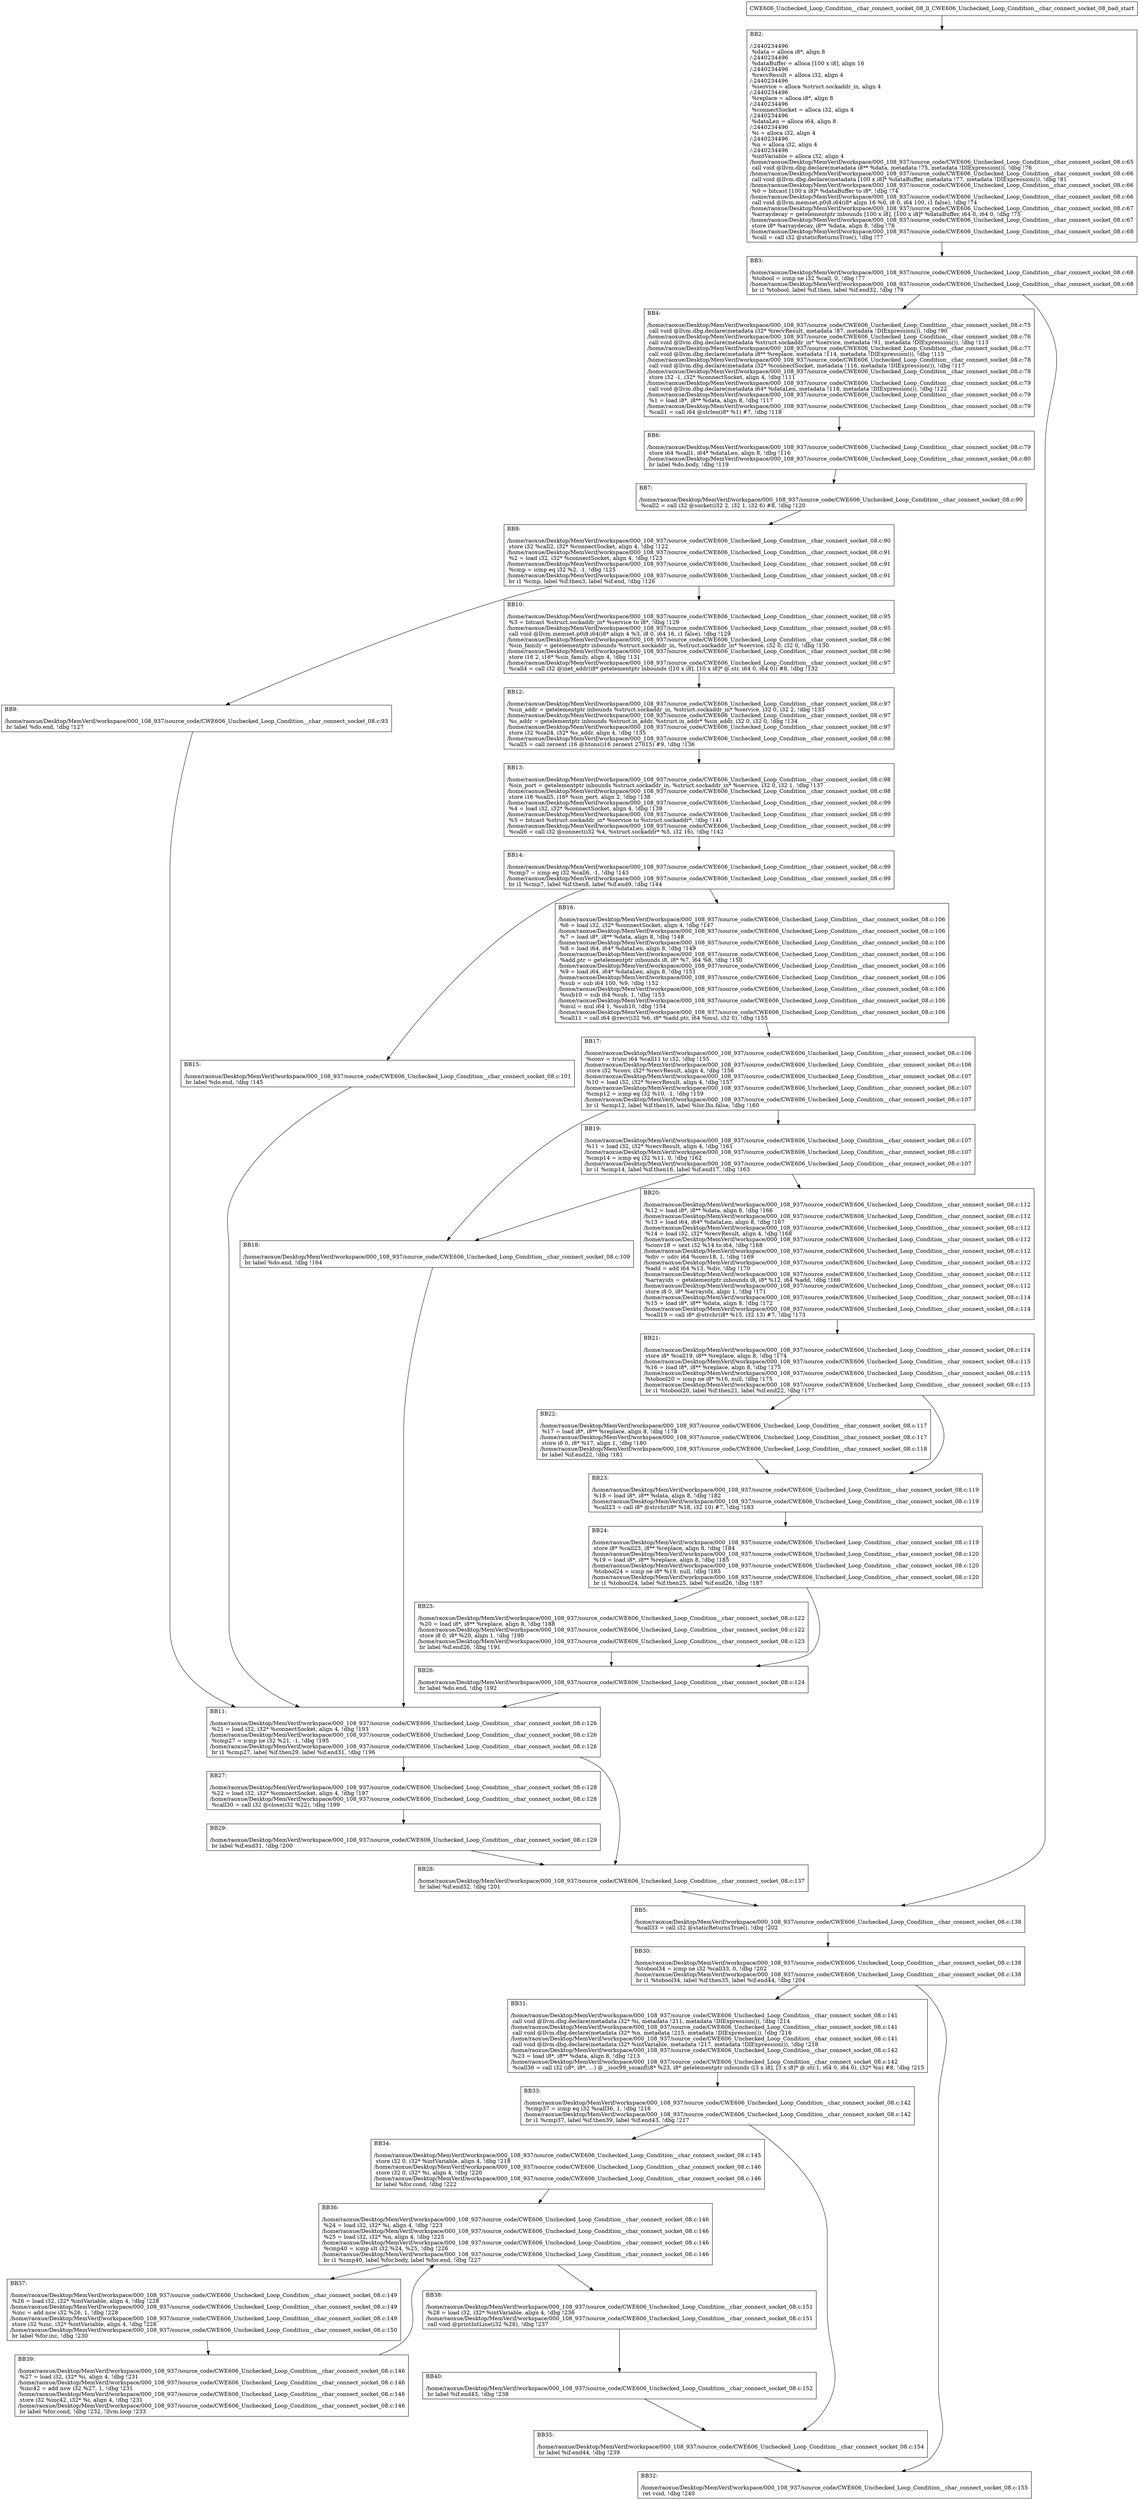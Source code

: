 digraph "CFG for'CWE606_Unchecked_Loop_Condition__char_connect_socket_08_ll_CWE606_Unchecked_Loop_Condition__char_connect_socket_08_bad' function" {
	BBCWE606_Unchecked_Loop_Condition__char_connect_socket_08_ll_CWE606_Unchecked_Loop_Condition__char_connect_socket_08_bad_start[shape=record,label="{CWE606_Unchecked_Loop_Condition__char_connect_socket_08_ll_CWE606_Unchecked_Loop_Condition__char_connect_socket_08_bad_start}"];
	BBCWE606_Unchecked_Loop_Condition__char_connect_socket_08_ll_CWE606_Unchecked_Loop_Condition__char_connect_socket_08_bad_start-> CWE606_Unchecked_Loop_Condition__char_connect_socket_08_ll_CWE606_Unchecked_Loop_Condition__char_connect_socket_08_badBB2;
	CWE606_Unchecked_Loop_Condition__char_connect_socket_08_ll_CWE606_Unchecked_Loop_Condition__char_connect_socket_08_badBB2 [shape=record, label="{BB2:\l\l/:2440234496\l
  %data = alloca i8*, align 8\l
/:2440234496\l
  %dataBuffer = alloca [100 x i8], align 16\l
/:2440234496\l
  %recvResult = alloca i32, align 4\l
/:2440234496\l
  %service = alloca %struct.sockaddr_in, align 4\l
/:2440234496\l
  %replace = alloca i8*, align 8\l
/:2440234496\l
  %connectSocket = alloca i32, align 4\l
/:2440234496\l
  %dataLen = alloca i64, align 8\l
/:2440234496\l
  %i = alloca i32, align 4\l
/:2440234496\l
  %n = alloca i32, align 4\l
/:2440234496\l
  %intVariable = alloca i32, align 4\l
/home/raoxue/Desktop/MemVerif/workspace/000_108_937/source_code/CWE606_Unchecked_Loop_Condition__char_connect_socket_08.c:65\l
  call void @llvm.dbg.declare(metadata i8** %data, metadata !75, metadata !DIExpression()), !dbg !76\l
/home/raoxue/Desktop/MemVerif/workspace/000_108_937/source_code/CWE606_Unchecked_Loop_Condition__char_connect_socket_08.c:66\l
  call void @llvm.dbg.declare(metadata [100 x i8]* %dataBuffer, metadata !77, metadata !DIExpression()), !dbg !81\l
/home/raoxue/Desktop/MemVerif/workspace/000_108_937/source_code/CWE606_Unchecked_Loop_Condition__char_connect_socket_08.c:66\l
  %0 = bitcast [100 x i8]* %dataBuffer to i8*, !dbg !74\l
/home/raoxue/Desktop/MemVerif/workspace/000_108_937/source_code/CWE606_Unchecked_Loop_Condition__char_connect_socket_08.c:66\l
  call void @llvm.memset.p0i8.i64(i8* align 16 %0, i8 0, i64 100, i1 false), !dbg !74\l
/home/raoxue/Desktop/MemVerif/workspace/000_108_937/source_code/CWE606_Unchecked_Loop_Condition__char_connect_socket_08.c:67\l
  %arraydecay = getelementptr inbounds [100 x i8], [100 x i8]* %dataBuffer, i64 0, i64 0, !dbg !75\l
/home/raoxue/Desktop/MemVerif/workspace/000_108_937/source_code/CWE606_Unchecked_Loop_Condition__char_connect_socket_08.c:67\l
  store i8* %arraydecay, i8** %data, align 8, !dbg !76\l
/home/raoxue/Desktop/MemVerif/workspace/000_108_937/source_code/CWE606_Unchecked_Loop_Condition__char_connect_socket_08.c:68\l
  %call = call i32 @staticReturnsTrue(), !dbg !77\l
}"];
	CWE606_Unchecked_Loop_Condition__char_connect_socket_08_ll_CWE606_Unchecked_Loop_Condition__char_connect_socket_08_badBB2-> CWE606_Unchecked_Loop_Condition__char_connect_socket_08_ll_CWE606_Unchecked_Loop_Condition__char_connect_socket_08_badBB3;
	CWE606_Unchecked_Loop_Condition__char_connect_socket_08_ll_CWE606_Unchecked_Loop_Condition__char_connect_socket_08_badBB3 [shape=record, label="{BB3:\l\l/home/raoxue/Desktop/MemVerif/workspace/000_108_937/source_code/CWE606_Unchecked_Loop_Condition__char_connect_socket_08.c:68\l
  %tobool = icmp ne i32 %call, 0, !dbg !77\l
/home/raoxue/Desktop/MemVerif/workspace/000_108_937/source_code/CWE606_Unchecked_Loop_Condition__char_connect_socket_08.c:68\l
  br i1 %tobool, label %if.then, label %if.end32, !dbg !79\l
}"];
	CWE606_Unchecked_Loop_Condition__char_connect_socket_08_ll_CWE606_Unchecked_Loop_Condition__char_connect_socket_08_badBB3-> CWE606_Unchecked_Loop_Condition__char_connect_socket_08_ll_CWE606_Unchecked_Loop_Condition__char_connect_socket_08_badBB4;
	CWE606_Unchecked_Loop_Condition__char_connect_socket_08_ll_CWE606_Unchecked_Loop_Condition__char_connect_socket_08_badBB3-> CWE606_Unchecked_Loop_Condition__char_connect_socket_08_ll_CWE606_Unchecked_Loop_Condition__char_connect_socket_08_badBB5;
	CWE606_Unchecked_Loop_Condition__char_connect_socket_08_ll_CWE606_Unchecked_Loop_Condition__char_connect_socket_08_badBB4 [shape=record, label="{BB4:\l\l/home/raoxue/Desktop/MemVerif/workspace/000_108_937/source_code/CWE606_Unchecked_Loop_Condition__char_connect_socket_08.c:75\l
  call void @llvm.dbg.declare(metadata i32* %recvResult, metadata !87, metadata !DIExpression()), !dbg !90\l
/home/raoxue/Desktop/MemVerif/workspace/000_108_937/source_code/CWE606_Unchecked_Loop_Condition__char_connect_socket_08.c:76\l
  call void @llvm.dbg.declare(metadata %struct.sockaddr_in* %service, metadata !91, metadata !DIExpression()), !dbg !113\l
/home/raoxue/Desktop/MemVerif/workspace/000_108_937/source_code/CWE606_Unchecked_Loop_Condition__char_connect_socket_08.c:77\l
  call void @llvm.dbg.declare(metadata i8** %replace, metadata !114, metadata !DIExpression()), !dbg !115\l
/home/raoxue/Desktop/MemVerif/workspace/000_108_937/source_code/CWE606_Unchecked_Loop_Condition__char_connect_socket_08.c:78\l
  call void @llvm.dbg.declare(metadata i32* %connectSocket, metadata !116, metadata !DIExpression()), !dbg !117\l
/home/raoxue/Desktop/MemVerif/workspace/000_108_937/source_code/CWE606_Unchecked_Loop_Condition__char_connect_socket_08.c:78\l
  store i32 -1, i32* %connectSocket, align 4, !dbg !111\l
/home/raoxue/Desktop/MemVerif/workspace/000_108_937/source_code/CWE606_Unchecked_Loop_Condition__char_connect_socket_08.c:79\l
  call void @llvm.dbg.declare(metadata i64* %dataLen, metadata !118, metadata !DIExpression()), !dbg !122\l
/home/raoxue/Desktop/MemVerif/workspace/000_108_937/source_code/CWE606_Unchecked_Loop_Condition__char_connect_socket_08.c:79\l
  %1 = load i8*, i8** %data, align 8, !dbg !117\l
/home/raoxue/Desktop/MemVerif/workspace/000_108_937/source_code/CWE606_Unchecked_Loop_Condition__char_connect_socket_08.c:79\l
  %call1 = call i64 @strlen(i8* %1) #7, !dbg !118\l
}"];
	CWE606_Unchecked_Loop_Condition__char_connect_socket_08_ll_CWE606_Unchecked_Loop_Condition__char_connect_socket_08_badBB4-> CWE606_Unchecked_Loop_Condition__char_connect_socket_08_ll_CWE606_Unchecked_Loop_Condition__char_connect_socket_08_badBB6;
	CWE606_Unchecked_Loop_Condition__char_connect_socket_08_ll_CWE606_Unchecked_Loop_Condition__char_connect_socket_08_badBB6 [shape=record, label="{BB6:\l\l/home/raoxue/Desktop/MemVerif/workspace/000_108_937/source_code/CWE606_Unchecked_Loop_Condition__char_connect_socket_08.c:79\l
  store i64 %call1, i64* %dataLen, align 8, !dbg !116\l
/home/raoxue/Desktop/MemVerif/workspace/000_108_937/source_code/CWE606_Unchecked_Loop_Condition__char_connect_socket_08.c:80\l
  br label %do.body, !dbg !119\l
}"];
	CWE606_Unchecked_Loop_Condition__char_connect_socket_08_ll_CWE606_Unchecked_Loop_Condition__char_connect_socket_08_badBB6-> CWE606_Unchecked_Loop_Condition__char_connect_socket_08_ll_CWE606_Unchecked_Loop_Condition__char_connect_socket_08_badBB7;
	CWE606_Unchecked_Loop_Condition__char_connect_socket_08_ll_CWE606_Unchecked_Loop_Condition__char_connect_socket_08_badBB7 [shape=record, label="{BB7:\l\l/home/raoxue/Desktop/MemVerif/workspace/000_108_937/source_code/CWE606_Unchecked_Loop_Condition__char_connect_socket_08.c:90\l
  %call2 = call i32 @socket(i32 2, i32 1, i32 6) #8, !dbg !120\l
}"];
	CWE606_Unchecked_Loop_Condition__char_connect_socket_08_ll_CWE606_Unchecked_Loop_Condition__char_connect_socket_08_badBB7-> CWE606_Unchecked_Loop_Condition__char_connect_socket_08_ll_CWE606_Unchecked_Loop_Condition__char_connect_socket_08_badBB8;
	CWE606_Unchecked_Loop_Condition__char_connect_socket_08_ll_CWE606_Unchecked_Loop_Condition__char_connect_socket_08_badBB8 [shape=record, label="{BB8:\l\l/home/raoxue/Desktop/MemVerif/workspace/000_108_937/source_code/CWE606_Unchecked_Loop_Condition__char_connect_socket_08.c:90\l
  store i32 %call2, i32* %connectSocket, align 4, !dbg !122\l
/home/raoxue/Desktop/MemVerif/workspace/000_108_937/source_code/CWE606_Unchecked_Loop_Condition__char_connect_socket_08.c:91\l
  %2 = load i32, i32* %connectSocket, align 4, !dbg !123\l
/home/raoxue/Desktop/MemVerif/workspace/000_108_937/source_code/CWE606_Unchecked_Loop_Condition__char_connect_socket_08.c:91\l
  %cmp = icmp eq i32 %2, -1, !dbg !125\l
/home/raoxue/Desktop/MemVerif/workspace/000_108_937/source_code/CWE606_Unchecked_Loop_Condition__char_connect_socket_08.c:91\l
  br i1 %cmp, label %if.then3, label %if.end, !dbg !126\l
}"];
	CWE606_Unchecked_Loop_Condition__char_connect_socket_08_ll_CWE606_Unchecked_Loop_Condition__char_connect_socket_08_badBB8-> CWE606_Unchecked_Loop_Condition__char_connect_socket_08_ll_CWE606_Unchecked_Loop_Condition__char_connect_socket_08_badBB9;
	CWE606_Unchecked_Loop_Condition__char_connect_socket_08_ll_CWE606_Unchecked_Loop_Condition__char_connect_socket_08_badBB8-> CWE606_Unchecked_Loop_Condition__char_connect_socket_08_ll_CWE606_Unchecked_Loop_Condition__char_connect_socket_08_badBB10;
	CWE606_Unchecked_Loop_Condition__char_connect_socket_08_ll_CWE606_Unchecked_Loop_Condition__char_connect_socket_08_badBB9 [shape=record, label="{BB9:\l\l/home/raoxue/Desktop/MemVerif/workspace/000_108_937/source_code/CWE606_Unchecked_Loop_Condition__char_connect_socket_08.c:93\l
  br label %do.end, !dbg !127\l
}"];
	CWE606_Unchecked_Loop_Condition__char_connect_socket_08_ll_CWE606_Unchecked_Loop_Condition__char_connect_socket_08_badBB9-> CWE606_Unchecked_Loop_Condition__char_connect_socket_08_ll_CWE606_Unchecked_Loop_Condition__char_connect_socket_08_badBB11;
	CWE606_Unchecked_Loop_Condition__char_connect_socket_08_ll_CWE606_Unchecked_Loop_Condition__char_connect_socket_08_badBB10 [shape=record, label="{BB10:\l\l/home/raoxue/Desktop/MemVerif/workspace/000_108_937/source_code/CWE606_Unchecked_Loop_Condition__char_connect_socket_08.c:95\l
  %3 = bitcast %struct.sockaddr_in* %service to i8*, !dbg !129\l
/home/raoxue/Desktop/MemVerif/workspace/000_108_937/source_code/CWE606_Unchecked_Loop_Condition__char_connect_socket_08.c:95\l
  call void @llvm.memset.p0i8.i64(i8* align 4 %3, i8 0, i64 16, i1 false), !dbg !129\l
/home/raoxue/Desktop/MemVerif/workspace/000_108_937/source_code/CWE606_Unchecked_Loop_Condition__char_connect_socket_08.c:96\l
  %sin_family = getelementptr inbounds %struct.sockaddr_in, %struct.sockaddr_in* %service, i32 0, i32 0, !dbg !130\l
/home/raoxue/Desktop/MemVerif/workspace/000_108_937/source_code/CWE606_Unchecked_Loop_Condition__char_connect_socket_08.c:96\l
  store i16 2, i16* %sin_family, align 4, !dbg !131\l
/home/raoxue/Desktop/MemVerif/workspace/000_108_937/source_code/CWE606_Unchecked_Loop_Condition__char_connect_socket_08.c:97\l
  %call4 = call i32 @inet_addr(i8* getelementptr inbounds ([10 x i8], [10 x i8]* @.str, i64 0, i64 0)) #8, !dbg !132\l
}"];
	CWE606_Unchecked_Loop_Condition__char_connect_socket_08_ll_CWE606_Unchecked_Loop_Condition__char_connect_socket_08_badBB10-> CWE606_Unchecked_Loop_Condition__char_connect_socket_08_ll_CWE606_Unchecked_Loop_Condition__char_connect_socket_08_badBB12;
	CWE606_Unchecked_Loop_Condition__char_connect_socket_08_ll_CWE606_Unchecked_Loop_Condition__char_connect_socket_08_badBB12 [shape=record, label="{BB12:\l\l/home/raoxue/Desktop/MemVerif/workspace/000_108_937/source_code/CWE606_Unchecked_Loop_Condition__char_connect_socket_08.c:97\l
  %sin_addr = getelementptr inbounds %struct.sockaddr_in, %struct.sockaddr_in* %service, i32 0, i32 2, !dbg !133\l
/home/raoxue/Desktop/MemVerif/workspace/000_108_937/source_code/CWE606_Unchecked_Loop_Condition__char_connect_socket_08.c:97\l
  %s_addr = getelementptr inbounds %struct.in_addr, %struct.in_addr* %sin_addr, i32 0, i32 0, !dbg !134\l
/home/raoxue/Desktop/MemVerif/workspace/000_108_937/source_code/CWE606_Unchecked_Loop_Condition__char_connect_socket_08.c:97\l
  store i32 %call4, i32* %s_addr, align 4, !dbg !135\l
/home/raoxue/Desktop/MemVerif/workspace/000_108_937/source_code/CWE606_Unchecked_Loop_Condition__char_connect_socket_08.c:98\l
  %call5 = call zeroext i16 @htons(i16 zeroext 27015) #9, !dbg !136\l
}"];
	CWE606_Unchecked_Loop_Condition__char_connect_socket_08_ll_CWE606_Unchecked_Loop_Condition__char_connect_socket_08_badBB12-> CWE606_Unchecked_Loop_Condition__char_connect_socket_08_ll_CWE606_Unchecked_Loop_Condition__char_connect_socket_08_badBB13;
	CWE606_Unchecked_Loop_Condition__char_connect_socket_08_ll_CWE606_Unchecked_Loop_Condition__char_connect_socket_08_badBB13 [shape=record, label="{BB13:\l\l/home/raoxue/Desktop/MemVerif/workspace/000_108_937/source_code/CWE606_Unchecked_Loop_Condition__char_connect_socket_08.c:98\l
  %sin_port = getelementptr inbounds %struct.sockaddr_in, %struct.sockaddr_in* %service, i32 0, i32 1, !dbg !137\l
/home/raoxue/Desktop/MemVerif/workspace/000_108_937/source_code/CWE606_Unchecked_Loop_Condition__char_connect_socket_08.c:98\l
  store i16 %call5, i16* %sin_port, align 2, !dbg !138\l
/home/raoxue/Desktop/MemVerif/workspace/000_108_937/source_code/CWE606_Unchecked_Loop_Condition__char_connect_socket_08.c:99\l
  %4 = load i32, i32* %connectSocket, align 4, !dbg !139\l
/home/raoxue/Desktop/MemVerif/workspace/000_108_937/source_code/CWE606_Unchecked_Loop_Condition__char_connect_socket_08.c:99\l
  %5 = bitcast %struct.sockaddr_in* %service to %struct.sockaddr*, !dbg !141\l
/home/raoxue/Desktop/MemVerif/workspace/000_108_937/source_code/CWE606_Unchecked_Loop_Condition__char_connect_socket_08.c:99\l
  %call6 = call i32 @connect(i32 %4, %struct.sockaddr* %5, i32 16), !dbg !142\l
}"];
	CWE606_Unchecked_Loop_Condition__char_connect_socket_08_ll_CWE606_Unchecked_Loop_Condition__char_connect_socket_08_badBB13-> CWE606_Unchecked_Loop_Condition__char_connect_socket_08_ll_CWE606_Unchecked_Loop_Condition__char_connect_socket_08_badBB14;
	CWE606_Unchecked_Loop_Condition__char_connect_socket_08_ll_CWE606_Unchecked_Loop_Condition__char_connect_socket_08_badBB14 [shape=record, label="{BB14:\l\l/home/raoxue/Desktop/MemVerif/workspace/000_108_937/source_code/CWE606_Unchecked_Loop_Condition__char_connect_socket_08.c:99\l
  %cmp7 = icmp eq i32 %call6, -1, !dbg !143\l
/home/raoxue/Desktop/MemVerif/workspace/000_108_937/source_code/CWE606_Unchecked_Loop_Condition__char_connect_socket_08.c:99\l
  br i1 %cmp7, label %if.then8, label %if.end9, !dbg !144\l
}"];
	CWE606_Unchecked_Loop_Condition__char_connect_socket_08_ll_CWE606_Unchecked_Loop_Condition__char_connect_socket_08_badBB14-> CWE606_Unchecked_Loop_Condition__char_connect_socket_08_ll_CWE606_Unchecked_Loop_Condition__char_connect_socket_08_badBB15;
	CWE606_Unchecked_Loop_Condition__char_connect_socket_08_ll_CWE606_Unchecked_Loop_Condition__char_connect_socket_08_badBB14-> CWE606_Unchecked_Loop_Condition__char_connect_socket_08_ll_CWE606_Unchecked_Loop_Condition__char_connect_socket_08_badBB16;
	CWE606_Unchecked_Loop_Condition__char_connect_socket_08_ll_CWE606_Unchecked_Loop_Condition__char_connect_socket_08_badBB15 [shape=record, label="{BB15:\l\l/home/raoxue/Desktop/MemVerif/workspace/000_108_937/source_code/CWE606_Unchecked_Loop_Condition__char_connect_socket_08.c:101\l
  br label %do.end, !dbg !145\l
}"];
	CWE606_Unchecked_Loop_Condition__char_connect_socket_08_ll_CWE606_Unchecked_Loop_Condition__char_connect_socket_08_badBB15-> CWE606_Unchecked_Loop_Condition__char_connect_socket_08_ll_CWE606_Unchecked_Loop_Condition__char_connect_socket_08_badBB11;
	CWE606_Unchecked_Loop_Condition__char_connect_socket_08_ll_CWE606_Unchecked_Loop_Condition__char_connect_socket_08_badBB16 [shape=record, label="{BB16:\l\l/home/raoxue/Desktop/MemVerif/workspace/000_108_937/source_code/CWE606_Unchecked_Loop_Condition__char_connect_socket_08.c:106\l
  %6 = load i32, i32* %connectSocket, align 4, !dbg !147\l
/home/raoxue/Desktop/MemVerif/workspace/000_108_937/source_code/CWE606_Unchecked_Loop_Condition__char_connect_socket_08.c:106\l
  %7 = load i8*, i8** %data, align 8, !dbg !148\l
/home/raoxue/Desktop/MemVerif/workspace/000_108_937/source_code/CWE606_Unchecked_Loop_Condition__char_connect_socket_08.c:106\l
  %8 = load i64, i64* %dataLen, align 8, !dbg !149\l
/home/raoxue/Desktop/MemVerif/workspace/000_108_937/source_code/CWE606_Unchecked_Loop_Condition__char_connect_socket_08.c:106\l
  %add.ptr = getelementptr inbounds i8, i8* %7, i64 %8, !dbg !150\l
/home/raoxue/Desktop/MemVerif/workspace/000_108_937/source_code/CWE606_Unchecked_Loop_Condition__char_connect_socket_08.c:106\l
  %9 = load i64, i64* %dataLen, align 8, !dbg !151\l
/home/raoxue/Desktop/MemVerif/workspace/000_108_937/source_code/CWE606_Unchecked_Loop_Condition__char_connect_socket_08.c:106\l
  %sub = sub i64 100, %9, !dbg !152\l
/home/raoxue/Desktop/MemVerif/workspace/000_108_937/source_code/CWE606_Unchecked_Loop_Condition__char_connect_socket_08.c:106\l
  %sub10 = sub i64 %sub, 1, !dbg !153\l
/home/raoxue/Desktop/MemVerif/workspace/000_108_937/source_code/CWE606_Unchecked_Loop_Condition__char_connect_socket_08.c:106\l
  %mul = mul i64 1, %sub10, !dbg !154\l
/home/raoxue/Desktop/MemVerif/workspace/000_108_937/source_code/CWE606_Unchecked_Loop_Condition__char_connect_socket_08.c:106\l
  %call11 = call i64 @recv(i32 %6, i8* %add.ptr, i64 %mul, i32 0), !dbg !155\l
}"];
	CWE606_Unchecked_Loop_Condition__char_connect_socket_08_ll_CWE606_Unchecked_Loop_Condition__char_connect_socket_08_badBB16-> CWE606_Unchecked_Loop_Condition__char_connect_socket_08_ll_CWE606_Unchecked_Loop_Condition__char_connect_socket_08_badBB17;
	CWE606_Unchecked_Loop_Condition__char_connect_socket_08_ll_CWE606_Unchecked_Loop_Condition__char_connect_socket_08_badBB17 [shape=record, label="{BB17:\l\l/home/raoxue/Desktop/MemVerif/workspace/000_108_937/source_code/CWE606_Unchecked_Loop_Condition__char_connect_socket_08.c:106\l
  %conv = trunc i64 %call11 to i32, !dbg !155\l
/home/raoxue/Desktop/MemVerif/workspace/000_108_937/source_code/CWE606_Unchecked_Loop_Condition__char_connect_socket_08.c:106\l
  store i32 %conv, i32* %recvResult, align 4, !dbg !156\l
/home/raoxue/Desktop/MemVerif/workspace/000_108_937/source_code/CWE606_Unchecked_Loop_Condition__char_connect_socket_08.c:107\l
  %10 = load i32, i32* %recvResult, align 4, !dbg !157\l
/home/raoxue/Desktop/MemVerif/workspace/000_108_937/source_code/CWE606_Unchecked_Loop_Condition__char_connect_socket_08.c:107\l
  %cmp12 = icmp eq i32 %10, -1, !dbg !159\l
/home/raoxue/Desktop/MemVerif/workspace/000_108_937/source_code/CWE606_Unchecked_Loop_Condition__char_connect_socket_08.c:107\l
  br i1 %cmp12, label %if.then16, label %lor.lhs.false, !dbg !160\l
}"];
	CWE606_Unchecked_Loop_Condition__char_connect_socket_08_ll_CWE606_Unchecked_Loop_Condition__char_connect_socket_08_badBB17-> CWE606_Unchecked_Loop_Condition__char_connect_socket_08_ll_CWE606_Unchecked_Loop_Condition__char_connect_socket_08_badBB18;
	CWE606_Unchecked_Loop_Condition__char_connect_socket_08_ll_CWE606_Unchecked_Loop_Condition__char_connect_socket_08_badBB17-> CWE606_Unchecked_Loop_Condition__char_connect_socket_08_ll_CWE606_Unchecked_Loop_Condition__char_connect_socket_08_badBB19;
	CWE606_Unchecked_Loop_Condition__char_connect_socket_08_ll_CWE606_Unchecked_Loop_Condition__char_connect_socket_08_badBB19 [shape=record, label="{BB19:\l\l/home/raoxue/Desktop/MemVerif/workspace/000_108_937/source_code/CWE606_Unchecked_Loop_Condition__char_connect_socket_08.c:107\l
  %11 = load i32, i32* %recvResult, align 4, !dbg !161\l
/home/raoxue/Desktop/MemVerif/workspace/000_108_937/source_code/CWE606_Unchecked_Loop_Condition__char_connect_socket_08.c:107\l
  %cmp14 = icmp eq i32 %11, 0, !dbg !162\l
/home/raoxue/Desktop/MemVerif/workspace/000_108_937/source_code/CWE606_Unchecked_Loop_Condition__char_connect_socket_08.c:107\l
  br i1 %cmp14, label %if.then16, label %if.end17, !dbg !163\l
}"];
	CWE606_Unchecked_Loop_Condition__char_connect_socket_08_ll_CWE606_Unchecked_Loop_Condition__char_connect_socket_08_badBB19-> CWE606_Unchecked_Loop_Condition__char_connect_socket_08_ll_CWE606_Unchecked_Loop_Condition__char_connect_socket_08_badBB18;
	CWE606_Unchecked_Loop_Condition__char_connect_socket_08_ll_CWE606_Unchecked_Loop_Condition__char_connect_socket_08_badBB19-> CWE606_Unchecked_Loop_Condition__char_connect_socket_08_ll_CWE606_Unchecked_Loop_Condition__char_connect_socket_08_badBB20;
	CWE606_Unchecked_Loop_Condition__char_connect_socket_08_ll_CWE606_Unchecked_Loop_Condition__char_connect_socket_08_badBB18 [shape=record, label="{BB18:\l\l/home/raoxue/Desktop/MemVerif/workspace/000_108_937/source_code/CWE606_Unchecked_Loop_Condition__char_connect_socket_08.c:109\l
  br label %do.end, !dbg !164\l
}"];
	CWE606_Unchecked_Loop_Condition__char_connect_socket_08_ll_CWE606_Unchecked_Loop_Condition__char_connect_socket_08_badBB18-> CWE606_Unchecked_Loop_Condition__char_connect_socket_08_ll_CWE606_Unchecked_Loop_Condition__char_connect_socket_08_badBB11;
	CWE606_Unchecked_Loop_Condition__char_connect_socket_08_ll_CWE606_Unchecked_Loop_Condition__char_connect_socket_08_badBB20 [shape=record, label="{BB20:\l\l/home/raoxue/Desktop/MemVerif/workspace/000_108_937/source_code/CWE606_Unchecked_Loop_Condition__char_connect_socket_08.c:112\l
  %12 = load i8*, i8** %data, align 8, !dbg !166\l
/home/raoxue/Desktop/MemVerif/workspace/000_108_937/source_code/CWE606_Unchecked_Loop_Condition__char_connect_socket_08.c:112\l
  %13 = load i64, i64* %dataLen, align 8, !dbg !167\l
/home/raoxue/Desktop/MemVerif/workspace/000_108_937/source_code/CWE606_Unchecked_Loop_Condition__char_connect_socket_08.c:112\l
  %14 = load i32, i32* %recvResult, align 4, !dbg !168\l
/home/raoxue/Desktop/MemVerif/workspace/000_108_937/source_code/CWE606_Unchecked_Loop_Condition__char_connect_socket_08.c:112\l
  %conv18 = sext i32 %14 to i64, !dbg !168\l
/home/raoxue/Desktop/MemVerif/workspace/000_108_937/source_code/CWE606_Unchecked_Loop_Condition__char_connect_socket_08.c:112\l
  %div = udiv i64 %conv18, 1, !dbg !169\l
/home/raoxue/Desktop/MemVerif/workspace/000_108_937/source_code/CWE606_Unchecked_Loop_Condition__char_connect_socket_08.c:112\l
  %add = add i64 %13, %div, !dbg !170\l
/home/raoxue/Desktop/MemVerif/workspace/000_108_937/source_code/CWE606_Unchecked_Loop_Condition__char_connect_socket_08.c:112\l
  %arrayidx = getelementptr inbounds i8, i8* %12, i64 %add, !dbg !166\l
/home/raoxue/Desktop/MemVerif/workspace/000_108_937/source_code/CWE606_Unchecked_Loop_Condition__char_connect_socket_08.c:112\l
  store i8 0, i8* %arrayidx, align 1, !dbg !171\l
/home/raoxue/Desktop/MemVerif/workspace/000_108_937/source_code/CWE606_Unchecked_Loop_Condition__char_connect_socket_08.c:114\l
  %15 = load i8*, i8** %data, align 8, !dbg !172\l
/home/raoxue/Desktop/MemVerif/workspace/000_108_937/source_code/CWE606_Unchecked_Loop_Condition__char_connect_socket_08.c:114\l
  %call19 = call i8* @strchr(i8* %15, i32 13) #7, !dbg !173\l
}"];
	CWE606_Unchecked_Loop_Condition__char_connect_socket_08_ll_CWE606_Unchecked_Loop_Condition__char_connect_socket_08_badBB20-> CWE606_Unchecked_Loop_Condition__char_connect_socket_08_ll_CWE606_Unchecked_Loop_Condition__char_connect_socket_08_badBB21;
	CWE606_Unchecked_Loop_Condition__char_connect_socket_08_ll_CWE606_Unchecked_Loop_Condition__char_connect_socket_08_badBB21 [shape=record, label="{BB21:\l\l/home/raoxue/Desktop/MemVerif/workspace/000_108_937/source_code/CWE606_Unchecked_Loop_Condition__char_connect_socket_08.c:114\l
  store i8* %call19, i8** %replace, align 8, !dbg !174\l
/home/raoxue/Desktop/MemVerif/workspace/000_108_937/source_code/CWE606_Unchecked_Loop_Condition__char_connect_socket_08.c:115\l
  %16 = load i8*, i8** %replace, align 8, !dbg !175\l
/home/raoxue/Desktop/MemVerif/workspace/000_108_937/source_code/CWE606_Unchecked_Loop_Condition__char_connect_socket_08.c:115\l
  %tobool20 = icmp ne i8* %16, null, !dbg !175\l
/home/raoxue/Desktop/MemVerif/workspace/000_108_937/source_code/CWE606_Unchecked_Loop_Condition__char_connect_socket_08.c:115\l
  br i1 %tobool20, label %if.then21, label %if.end22, !dbg !177\l
}"];
	CWE606_Unchecked_Loop_Condition__char_connect_socket_08_ll_CWE606_Unchecked_Loop_Condition__char_connect_socket_08_badBB21-> CWE606_Unchecked_Loop_Condition__char_connect_socket_08_ll_CWE606_Unchecked_Loop_Condition__char_connect_socket_08_badBB22;
	CWE606_Unchecked_Loop_Condition__char_connect_socket_08_ll_CWE606_Unchecked_Loop_Condition__char_connect_socket_08_badBB21-> CWE606_Unchecked_Loop_Condition__char_connect_socket_08_ll_CWE606_Unchecked_Loop_Condition__char_connect_socket_08_badBB23;
	CWE606_Unchecked_Loop_Condition__char_connect_socket_08_ll_CWE606_Unchecked_Loop_Condition__char_connect_socket_08_badBB22 [shape=record, label="{BB22:\l\l/home/raoxue/Desktop/MemVerif/workspace/000_108_937/source_code/CWE606_Unchecked_Loop_Condition__char_connect_socket_08.c:117\l
  %17 = load i8*, i8** %replace, align 8, !dbg !178\l
/home/raoxue/Desktop/MemVerif/workspace/000_108_937/source_code/CWE606_Unchecked_Loop_Condition__char_connect_socket_08.c:117\l
  store i8 0, i8* %17, align 1, !dbg !180\l
/home/raoxue/Desktop/MemVerif/workspace/000_108_937/source_code/CWE606_Unchecked_Loop_Condition__char_connect_socket_08.c:118\l
  br label %if.end22, !dbg !181\l
}"];
	CWE606_Unchecked_Loop_Condition__char_connect_socket_08_ll_CWE606_Unchecked_Loop_Condition__char_connect_socket_08_badBB22-> CWE606_Unchecked_Loop_Condition__char_connect_socket_08_ll_CWE606_Unchecked_Loop_Condition__char_connect_socket_08_badBB23;
	CWE606_Unchecked_Loop_Condition__char_connect_socket_08_ll_CWE606_Unchecked_Loop_Condition__char_connect_socket_08_badBB23 [shape=record, label="{BB23:\l\l/home/raoxue/Desktop/MemVerif/workspace/000_108_937/source_code/CWE606_Unchecked_Loop_Condition__char_connect_socket_08.c:119\l
  %18 = load i8*, i8** %data, align 8, !dbg !182\l
/home/raoxue/Desktop/MemVerif/workspace/000_108_937/source_code/CWE606_Unchecked_Loop_Condition__char_connect_socket_08.c:119\l
  %call23 = call i8* @strchr(i8* %18, i32 10) #7, !dbg !183\l
}"];
	CWE606_Unchecked_Loop_Condition__char_connect_socket_08_ll_CWE606_Unchecked_Loop_Condition__char_connect_socket_08_badBB23-> CWE606_Unchecked_Loop_Condition__char_connect_socket_08_ll_CWE606_Unchecked_Loop_Condition__char_connect_socket_08_badBB24;
	CWE606_Unchecked_Loop_Condition__char_connect_socket_08_ll_CWE606_Unchecked_Loop_Condition__char_connect_socket_08_badBB24 [shape=record, label="{BB24:\l\l/home/raoxue/Desktop/MemVerif/workspace/000_108_937/source_code/CWE606_Unchecked_Loop_Condition__char_connect_socket_08.c:119\l
  store i8* %call23, i8** %replace, align 8, !dbg !184\l
/home/raoxue/Desktop/MemVerif/workspace/000_108_937/source_code/CWE606_Unchecked_Loop_Condition__char_connect_socket_08.c:120\l
  %19 = load i8*, i8** %replace, align 8, !dbg !185\l
/home/raoxue/Desktop/MemVerif/workspace/000_108_937/source_code/CWE606_Unchecked_Loop_Condition__char_connect_socket_08.c:120\l
  %tobool24 = icmp ne i8* %19, null, !dbg !185\l
/home/raoxue/Desktop/MemVerif/workspace/000_108_937/source_code/CWE606_Unchecked_Loop_Condition__char_connect_socket_08.c:120\l
  br i1 %tobool24, label %if.then25, label %if.end26, !dbg !187\l
}"];
	CWE606_Unchecked_Loop_Condition__char_connect_socket_08_ll_CWE606_Unchecked_Loop_Condition__char_connect_socket_08_badBB24-> CWE606_Unchecked_Loop_Condition__char_connect_socket_08_ll_CWE606_Unchecked_Loop_Condition__char_connect_socket_08_badBB25;
	CWE606_Unchecked_Loop_Condition__char_connect_socket_08_ll_CWE606_Unchecked_Loop_Condition__char_connect_socket_08_badBB24-> CWE606_Unchecked_Loop_Condition__char_connect_socket_08_ll_CWE606_Unchecked_Loop_Condition__char_connect_socket_08_badBB26;
	CWE606_Unchecked_Loop_Condition__char_connect_socket_08_ll_CWE606_Unchecked_Loop_Condition__char_connect_socket_08_badBB25 [shape=record, label="{BB25:\l\l/home/raoxue/Desktop/MemVerif/workspace/000_108_937/source_code/CWE606_Unchecked_Loop_Condition__char_connect_socket_08.c:122\l
  %20 = load i8*, i8** %replace, align 8, !dbg !188\l
/home/raoxue/Desktop/MemVerif/workspace/000_108_937/source_code/CWE606_Unchecked_Loop_Condition__char_connect_socket_08.c:122\l
  store i8 0, i8* %20, align 1, !dbg !190\l
/home/raoxue/Desktop/MemVerif/workspace/000_108_937/source_code/CWE606_Unchecked_Loop_Condition__char_connect_socket_08.c:123\l
  br label %if.end26, !dbg !191\l
}"];
	CWE606_Unchecked_Loop_Condition__char_connect_socket_08_ll_CWE606_Unchecked_Loop_Condition__char_connect_socket_08_badBB25-> CWE606_Unchecked_Loop_Condition__char_connect_socket_08_ll_CWE606_Unchecked_Loop_Condition__char_connect_socket_08_badBB26;
	CWE606_Unchecked_Loop_Condition__char_connect_socket_08_ll_CWE606_Unchecked_Loop_Condition__char_connect_socket_08_badBB26 [shape=record, label="{BB26:\l\l/home/raoxue/Desktop/MemVerif/workspace/000_108_937/source_code/CWE606_Unchecked_Loop_Condition__char_connect_socket_08.c:124\l
  br label %do.end, !dbg !192\l
}"];
	CWE606_Unchecked_Loop_Condition__char_connect_socket_08_ll_CWE606_Unchecked_Loop_Condition__char_connect_socket_08_badBB26-> CWE606_Unchecked_Loop_Condition__char_connect_socket_08_ll_CWE606_Unchecked_Loop_Condition__char_connect_socket_08_badBB11;
	CWE606_Unchecked_Loop_Condition__char_connect_socket_08_ll_CWE606_Unchecked_Loop_Condition__char_connect_socket_08_badBB11 [shape=record, label="{BB11:\l\l/home/raoxue/Desktop/MemVerif/workspace/000_108_937/source_code/CWE606_Unchecked_Loop_Condition__char_connect_socket_08.c:126\l
  %21 = load i32, i32* %connectSocket, align 4, !dbg !193\l
/home/raoxue/Desktop/MemVerif/workspace/000_108_937/source_code/CWE606_Unchecked_Loop_Condition__char_connect_socket_08.c:126\l
  %cmp27 = icmp ne i32 %21, -1, !dbg !195\l
/home/raoxue/Desktop/MemVerif/workspace/000_108_937/source_code/CWE606_Unchecked_Loop_Condition__char_connect_socket_08.c:126\l
  br i1 %cmp27, label %if.then29, label %if.end31, !dbg !196\l
}"];
	CWE606_Unchecked_Loop_Condition__char_connect_socket_08_ll_CWE606_Unchecked_Loop_Condition__char_connect_socket_08_badBB11-> CWE606_Unchecked_Loop_Condition__char_connect_socket_08_ll_CWE606_Unchecked_Loop_Condition__char_connect_socket_08_badBB27;
	CWE606_Unchecked_Loop_Condition__char_connect_socket_08_ll_CWE606_Unchecked_Loop_Condition__char_connect_socket_08_badBB11-> CWE606_Unchecked_Loop_Condition__char_connect_socket_08_ll_CWE606_Unchecked_Loop_Condition__char_connect_socket_08_badBB28;
	CWE606_Unchecked_Loop_Condition__char_connect_socket_08_ll_CWE606_Unchecked_Loop_Condition__char_connect_socket_08_badBB27 [shape=record, label="{BB27:\l\l/home/raoxue/Desktop/MemVerif/workspace/000_108_937/source_code/CWE606_Unchecked_Loop_Condition__char_connect_socket_08.c:128\l
  %22 = load i32, i32* %connectSocket, align 4, !dbg !197\l
/home/raoxue/Desktop/MemVerif/workspace/000_108_937/source_code/CWE606_Unchecked_Loop_Condition__char_connect_socket_08.c:128\l
  %call30 = call i32 @close(i32 %22), !dbg !199\l
}"];
	CWE606_Unchecked_Loop_Condition__char_connect_socket_08_ll_CWE606_Unchecked_Loop_Condition__char_connect_socket_08_badBB27-> CWE606_Unchecked_Loop_Condition__char_connect_socket_08_ll_CWE606_Unchecked_Loop_Condition__char_connect_socket_08_badBB29;
	CWE606_Unchecked_Loop_Condition__char_connect_socket_08_ll_CWE606_Unchecked_Loop_Condition__char_connect_socket_08_badBB29 [shape=record, label="{BB29:\l\l/home/raoxue/Desktop/MemVerif/workspace/000_108_937/source_code/CWE606_Unchecked_Loop_Condition__char_connect_socket_08.c:129\l
  br label %if.end31, !dbg !200\l
}"];
	CWE606_Unchecked_Loop_Condition__char_connect_socket_08_ll_CWE606_Unchecked_Loop_Condition__char_connect_socket_08_badBB29-> CWE606_Unchecked_Loop_Condition__char_connect_socket_08_ll_CWE606_Unchecked_Loop_Condition__char_connect_socket_08_badBB28;
	CWE606_Unchecked_Loop_Condition__char_connect_socket_08_ll_CWE606_Unchecked_Loop_Condition__char_connect_socket_08_badBB28 [shape=record, label="{BB28:\l\l/home/raoxue/Desktop/MemVerif/workspace/000_108_937/source_code/CWE606_Unchecked_Loop_Condition__char_connect_socket_08.c:137\l
  br label %if.end32, !dbg !201\l
}"];
	CWE606_Unchecked_Loop_Condition__char_connect_socket_08_ll_CWE606_Unchecked_Loop_Condition__char_connect_socket_08_badBB28-> CWE606_Unchecked_Loop_Condition__char_connect_socket_08_ll_CWE606_Unchecked_Loop_Condition__char_connect_socket_08_badBB5;
	CWE606_Unchecked_Loop_Condition__char_connect_socket_08_ll_CWE606_Unchecked_Loop_Condition__char_connect_socket_08_badBB5 [shape=record, label="{BB5:\l\l/home/raoxue/Desktop/MemVerif/workspace/000_108_937/source_code/CWE606_Unchecked_Loop_Condition__char_connect_socket_08.c:138\l
  %call33 = call i32 @staticReturnsTrue(), !dbg !202\l
}"];
	CWE606_Unchecked_Loop_Condition__char_connect_socket_08_ll_CWE606_Unchecked_Loop_Condition__char_connect_socket_08_badBB5-> CWE606_Unchecked_Loop_Condition__char_connect_socket_08_ll_CWE606_Unchecked_Loop_Condition__char_connect_socket_08_badBB30;
	CWE606_Unchecked_Loop_Condition__char_connect_socket_08_ll_CWE606_Unchecked_Loop_Condition__char_connect_socket_08_badBB30 [shape=record, label="{BB30:\l\l/home/raoxue/Desktop/MemVerif/workspace/000_108_937/source_code/CWE606_Unchecked_Loop_Condition__char_connect_socket_08.c:138\l
  %tobool34 = icmp ne i32 %call33, 0, !dbg !202\l
/home/raoxue/Desktop/MemVerif/workspace/000_108_937/source_code/CWE606_Unchecked_Loop_Condition__char_connect_socket_08.c:138\l
  br i1 %tobool34, label %if.then35, label %if.end44, !dbg !204\l
}"];
	CWE606_Unchecked_Loop_Condition__char_connect_socket_08_ll_CWE606_Unchecked_Loop_Condition__char_connect_socket_08_badBB30-> CWE606_Unchecked_Loop_Condition__char_connect_socket_08_ll_CWE606_Unchecked_Loop_Condition__char_connect_socket_08_badBB31;
	CWE606_Unchecked_Loop_Condition__char_connect_socket_08_ll_CWE606_Unchecked_Loop_Condition__char_connect_socket_08_badBB30-> CWE606_Unchecked_Loop_Condition__char_connect_socket_08_ll_CWE606_Unchecked_Loop_Condition__char_connect_socket_08_badBB32;
	CWE606_Unchecked_Loop_Condition__char_connect_socket_08_ll_CWE606_Unchecked_Loop_Condition__char_connect_socket_08_badBB31 [shape=record, label="{BB31:\l\l/home/raoxue/Desktop/MemVerif/workspace/000_108_937/source_code/CWE606_Unchecked_Loop_Condition__char_connect_socket_08.c:141\l
  call void @llvm.dbg.declare(metadata i32* %i, metadata !211, metadata !DIExpression()), !dbg !214\l
/home/raoxue/Desktop/MemVerif/workspace/000_108_937/source_code/CWE606_Unchecked_Loop_Condition__char_connect_socket_08.c:141\l
  call void @llvm.dbg.declare(metadata i32* %n, metadata !215, metadata !DIExpression()), !dbg !216\l
/home/raoxue/Desktop/MemVerif/workspace/000_108_937/source_code/CWE606_Unchecked_Loop_Condition__char_connect_socket_08.c:141\l
  call void @llvm.dbg.declare(metadata i32* %intVariable, metadata !217, metadata !DIExpression()), !dbg !218\l
/home/raoxue/Desktop/MemVerif/workspace/000_108_937/source_code/CWE606_Unchecked_Loop_Condition__char_connect_socket_08.c:142\l
  %23 = load i8*, i8** %data, align 8, !dbg !213\l
/home/raoxue/Desktop/MemVerif/workspace/000_108_937/source_code/CWE606_Unchecked_Loop_Condition__char_connect_socket_08.c:142\l
  %call36 = call i32 (i8*, i8*, ...) @__isoc99_sscanf(i8* %23, i8* getelementptr inbounds ([3 x i8], [3 x i8]* @.str.1, i64 0, i64 0), i32* %n) #8, !dbg !215\l
}"];
	CWE606_Unchecked_Loop_Condition__char_connect_socket_08_ll_CWE606_Unchecked_Loop_Condition__char_connect_socket_08_badBB31-> CWE606_Unchecked_Loop_Condition__char_connect_socket_08_ll_CWE606_Unchecked_Loop_Condition__char_connect_socket_08_badBB33;
	CWE606_Unchecked_Loop_Condition__char_connect_socket_08_ll_CWE606_Unchecked_Loop_Condition__char_connect_socket_08_badBB33 [shape=record, label="{BB33:\l\l/home/raoxue/Desktop/MemVerif/workspace/000_108_937/source_code/CWE606_Unchecked_Loop_Condition__char_connect_socket_08.c:142\l
  %cmp37 = icmp eq i32 %call36, 1, !dbg !216\l
/home/raoxue/Desktop/MemVerif/workspace/000_108_937/source_code/CWE606_Unchecked_Loop_Condition__char_connect_socket_08.c:142\l
  br i1 %cmp37, label %if.then39, label %if.end43, !dbg !217\l
}"];
	CWE606_Unchecked_Loop_Condition__char_connect_socket_08_ll_CWE606_Unchecked_Loop_Condition__char_connect_socket_08_badBB33-> CWE606_Unchecked_Loop_Condition__char_connect_socket_08_ll_CWE606_Unchecked_Loop_Condition__char_connect_socket_08_badBB34;
	CWE606_Unchecked_Loop_Condition__char_connect_socket_08_ll_CWE606_Unchecked_Loop_Condition__char_connect_socket_08_badBB33-> CWE606_Unchecked_Loop_Condition__char_connect_socket_08_ll_CWE606_Unchecked_Loop_Condition__char_connect_socket_08_badBB35;
	CWE606_Unchecked_Loop_Condition__char_connect_socket_08_ll_CWE606_Unchecked_Loop_Condition__char_connect_socket_08_badBB34 [shape=record, label="{BB34:\l\l/home/raoxue/Desktop/MemVerif/workspace/000_108_937/source_code/CWE606_Unchecked_Loop_Condition__char_connect_socket_08.c:145\l
  store i32 0, i32* %intVariable, align 4, !dbg !218\l
/home/raoxue/Desktop/MemVerif/workspace/000_108_937/source_code/CWE606_Unchecked_Loop_Condition__char_connect_socket_08.c:146\l
  store i32 0, i32* %i, align 4, !dbg !220\l
/home/raoxue/Desktop/MemVerif/workspace/000_108_937/source_code/CWE606_Unchecked_Loop_Condition__char_connect_socket_08.c:146\l
  br label %for.cond, !dbg !222\l
}"];
	CWE606_Unchecked_Loop_Condition__char_connect_socket_08_ll_CWE606_Unchecked_Loop_Condition__char_connect_socket_08_badBB34-> CWE606_Unchecked_Loop_Condition__char_connect_socket_08_ll_CWE606_Unchecked_Loop_Condition__char_connect_socket_08_badBB36;
	CWE606_Unchecked_Loop_Condition__char_connect_socket_08_ll_CWE606_Unchecked_Loop_Condition__char_connect_socket_08_badBB36 [shape=record, label="{BB36:\l\l/home/raoxue/Desktop/MemVerif/workspace/000_108_937/source_code/CWE606_Unchecked_Loop_Condition__char_connect_socket_08.c:146\l
  %24 = load i32, i32* %i, align 4, !dbg !223\l
/home/raoxue/Desktop/MemVerif/workspace/000_108_937/source_code/CWE606_Unchecked_Loop_Condition__char_connect_socket_08.c:146\l
  %25 = load i32, i32* %n, align 4, !dbg !225\l
/home/raoxue/Desktop/MemVerif/workspace/000_108_937/source_code/CWE606_Unchecked_Loop_Condition__char_connect_socket_08.c:146\l
  %cmp40 = icmp slt i32 %24, %25, !dbg !226\l
/home/raoxue/Desktop/MemVerif/workspace/000_108_937/source_code/CWE606_Unchecked_Loop_Condition__char_connect_socket_08.c:146\l
  br i1 %cmp40, label %for.body, label %for.end, !dbg !227\l
}"];
	CWE606_Unchecked_Loop_Condition__char_connect_socket_08_ll_CWE606_Unchecked_Loop_Condition__char_connect_socket_08_badBB36-> CWE606_Unchecked_Loop_Condition__char_connect_socket_08_ll_CWE606_Unchecked_Loop_Condition__char_connect_socket_08_badBB37;
	CWE606_Unchecked_Loop_Condition__char_connect_socket_08_ll_CWE606_Unchecked_Loop_Condition__char_connect_socket_08_badBB36-> CWE606_Unchecked_Loop_Condition__char_connect_socket_08_ll_CWE606_Unchecked_Loop_Condition__char_connect_socket_08_badBB38;
	CWE606_Unchecked_Loop_Condition__char_connect_socket_08_ll_CWE606_Unchecked_Loop_Condition__char_connect_socket_08_badBB37 [shape=record, label="{BB37:\l\l/home/raoxue/Desktop/MemVerif/workspace/000_108_937/source_code/CWE606_Unchecked_Loop_Condition__char_connect_socket_08.c:149\l
  %26 = load i32, i32* %intVariable, align 4, !dbg !228\l
/home/raoxue/Desktop/MemVerif/workspace/000_108_937/source_code/CWE606_Unchecked_Loop_Condition__char_connect_socket_08.c:149\l
  %inc = add nsw i32 %26, 1, !dbg !228\l
/home/raoxue/Desktop/MemVerif/workspace/000_108_937/source_code/CWE606_Unchecked_Loop_Condition__char_connect_socket_08.c:149\l
  store i32 %inc, i32* %intVariable, align 4, !dbg !228\l
/home/raoxue/Desktop/MemVerif/workspace/000_108_937/source_code/CWE606_Unchecked_Loop_Condition__char_connect_socket_08.c:150\l
  br label %for.inc, !dbg !230\l
}"];
	CWE606_Unchecked_Loop_Condition__char_connect_socket_08_ll_CWE606_Unchecked_Loop_Condition__char_connect_socket_08_badBB37-> CWE606_Unchecked_Loop_Condition__char_connect_socket_08_ll_CWE606_Unchecked_Loop_Condition__char_connect_socket_08_badBB39;
	CWE606_Unchecked_Loop_Condition__char_connect_socket_08_ll_CWE606_Unchecked_Loop_Condition__char_connect_socket_08_badBB39 [shape=record, label="{BB39:\l\l/home/raoxue/Desktop/MemVerif/workspace/000_108_937/source_code/CWE606_Unchecked_Loop_Condition__char_connect_socket_08.c:146\l
  %27 = load i32, i32* %i, align 4, !dbg !231\l
/home/raoxue/Desktop/MemVerif/workspace/000_108_937/source_code/CWE606_Unchecked_Loop_Condition__char_connect_socket_08.c:146\l
  %inc42 = add nsw i32 %27, 1, !dbg !231\l
/home/raoxue/Desktop/MemVerif/workspace/000_108_937/source_code/CWE606_Unchecked_Loop_Condition__char_connect_socket_08.c:146\l
  store i32 %inc42, i32* %i, align 4, !dbg !231\l
/home/raoxue/Desktop/MemVerif/workspace/000_108_937/source_code/CWE606_Unchecked_Loop_Condition__char_connect_socket_08.c:146\l
  br label %for.cond, !dbg !232, !llvm.loop !233\l
}"];
	CWE606_Unchecked_Loop_Condition__char_connect_socket_08_ll_CWE606_Unchecked_Loop_Condition__char_connect_socket_08_badBB39-> CWE606_Unchecked_Loop_Condition__char_connect_socket_08_ll_CWE606_Unchecked_Loop_Condition__char_connect_socket_08_badBB36;
	CWE606_Unchecked_Loop_Condition__char_connect_socket_08_ll_CWE606_Unchecked_Loop_Condition__char_connect_socket_08_badBB38 [shape=record, label="{BB38:\l\l/home/raoxue/Desktop/MemVerif/workspace/000_108_937/source_code/CWE606_Unchecked_Loop_Condition__char_connect_socket_08.c:151\l
  %28 = load i32, i32* %intVariable, align 4, !dbg !236\l
/home/raoxue/Desktop/MemVerif/workspace/000_108_937/source_code/CWE606_Unchecked_Loop_Condition__char_connect_socket_08.c:151\l
  call void @printIntLine(i32 %28), !dbg !237\l
}"];
	CWE606_Unchecked_Loop_Condition__char_connect_socket_08_ll_CWE606_Unchecked_Loop_Condition__char_connect_socket_08_badBB38-> CWE606_Unchecked_Loop_Condition__char_connect_socket_08_ll_CWE606_Unchecked_Loop_Condition__char_connect_socket_08_badBB40;
	CWE606_Unchecked_Loop_Condition__char_connect_socket_08_ll_CWE606_Unchecked_Loop_Condition__char_connect_socket_08_badBB40 [shape=record, label="{BB40:\l\l/home/raoxue/Desktop/MemVerif/workspace/000_108_937/source_code/CWE606_Unchecked_Loop_Condition__char_connect_socket_08.c:152\l
  br label %if.end43, !dbg !238\l
}"];
	CWE606_Unchecked_Loop_Condition__char_connect_socket_08_ll_CWE606_Unchecked_Loop_Condition__char_connect_socket_08_badBB40-> CWE606_Unchecked_Loop_Condition__char_connect_socket_08_ll_CWE606_Unchecked_Loop_Condition__char_connect_socket_08_badBB35;
	CWE606_Unchecked_Loop_Condition__char_connect_socket_08_ll_CWE606_Unchecked_Loop_Condition__char_connect_socket_08_badBB35 [shape=record, label="{BB35:\l\l/home/raoxue/Desktop/MemVerif/workspace/000_108_937/source_code/CWE606_Unchecked_Loop_Condition__char_connect_socket_08.c:154\l
  br label %if.end44, !dbg !239\l
}"];
	CWE606_Unchecked_Loop_Condition__char_connect_socket_08_ll_CWE606_Unchecked_Loop_Condition__char_connect_socket_08_badBB35-> CWE606_Unchecked_Loop_Condition__char_connect_socket_08_ll_CWE606_Unchecked_Loop_Condition__char_connect_socket_08_badBB32;
	CWE606_Unchecked_Loop_Condition__char_connect_socket_08_ll_CWE606_Unchecked_Loop_Condition__char_connect_socket_08_badBB32 [shape=record, label="{BB32:\l\l/home/raoxue/Desktop/MemVerif/workspace/000_108_937/source_code/CWE606_Unchecked_Loop_Condition__char_connect_socket_08.c:155\l
  ret void, !dbg !240\l
}"];
}
